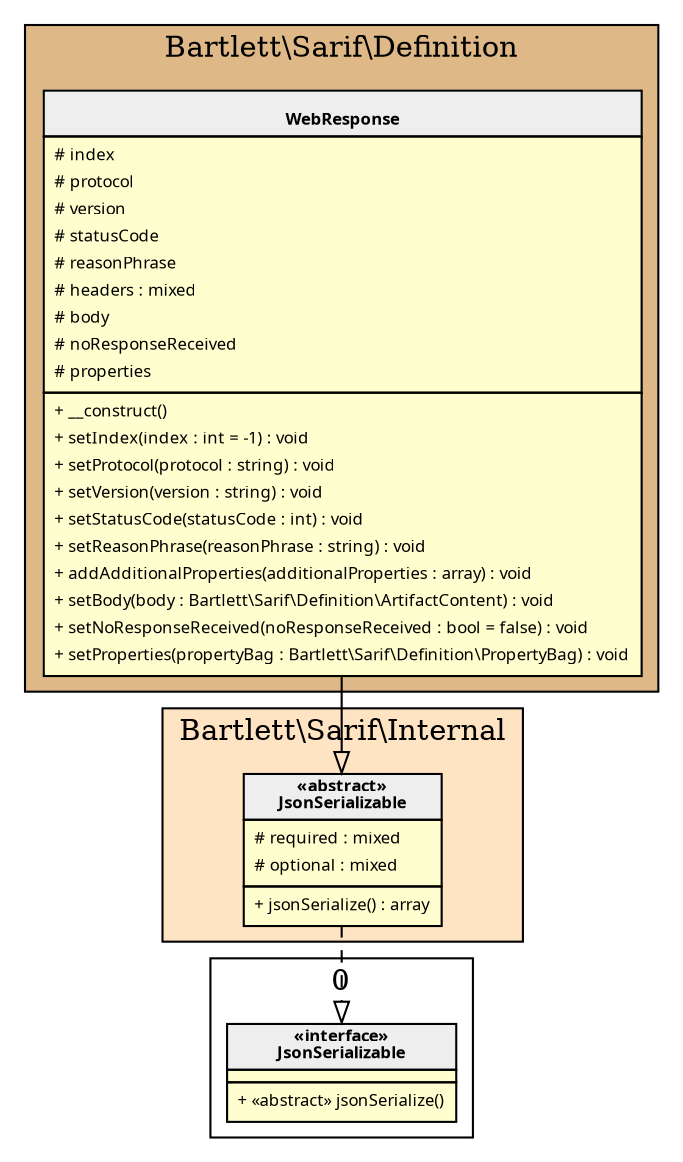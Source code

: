 digraph {
  graph [name="G" overlap="false" rankdir="TB" bgcolor="transparent"]
  node [fontname="Verdana" fontsize=8 shape="none" margin=0 fillcolor="#FEFECE" style="filled"]
  edge [fontname="Verdana" fontsize=8]
  subgraph cluster_0 {
    graph [bgcolor="BurlyWood"]
    label = "Bartlett\\Sarif\\Definition"
    "Bartlett\\Sarif\\Definition\\WebResponse" [shape="none" label=<
<table cellspacing="0" border="0" cellborder="1">
    <tr><td bgcolor="#eeeeee"><b><br/>WebResponse</b></td></tr>
    <tr><td><table border="0" cellspacing="0" cellpadding="2">
    <tr><td align="left"># index</td></tr>
    <tr><td align="left"># protocol</td></tr>
    <tr><td align="left"># version</td></tr>
    <tr><td align="left"># statusCode</td></tr>
    <tr><td align="left"># reasonPhrase</td></tr>
    <tr><td align="left"># headers : mixed</td></tr>
    <tr><td align="left"># body</td></tr>
    <tr><td align="left"># noResponseReceived</td></tr>
    <tr><td align="left"># properties</td></tr>
</table></td></tr>
    <tr><td><table border="0" cellspacing="0" cellpadding="2">
    <tr><td align="left">+ __construct()</td></tr>
    <tr><td align="left">+ setIndex(index : int = -1) : void</td></tr>
    <tr><td align="left">+ setProtocol(protocol : string) : void</td></tr>
    <tr><td align="left">+ setVersion(version : string) : void</td></tr>
    <tr><td align="left">+ setStatusCode(statusCode : int) : void</td></tr>
    <tr><td align="left">+ setReasonPhrase(reasonPhrase : string) : void</td></tr>
    <tr><td align="left">+ addAdditionalProperties(additionalProperties : array) : void</td></tr>
    <tr><td align="left">+ setBody(body : Bartlett\\Sarif\\Definition\\ArtifactContent) : void</td></tr>
    <tr><td align="left">+ setNoResponseReceived(noResponseReceived : bool = false) : void</td></tr>
    <tr><td align="left">+ setProperties(propertyBag : Bartlett\\Sarif\\Definition\\PropertyBag) : void</td></tr>
</table></td></tr>
</table>>]
  }
  subgraph cluster_1 {
    graph [bgcolor="Bisque"]
    label = "Bartlett\\Sarif\\Internal"
    "Bartlett\\Sarif\\Internal\\JsonSerializable" [shape="none" label=<
<table cellspacing="0" border="0" cellborder="1">
    <tr><td bgcolor="#eeeeee"><b>«abstract»<br/>JsonSerializable</b></td></tr>
    <tr><td><table border="0" cellspacing="0" cellpadding="2">
    <tr><td align="left"># required : mixed</td></tr>
    <tr><td align="left"># optional : mixed</td></tr>
</table></td></tr>
    <tr><td><table border="0" cellspacing="0" cellpadding="2">
    <tr><td align="left">+ jsonSerialize() : array</td></tr>
</table></td></tr>
</table>>]
  }
  subgraph cluster_2 {
    label = 0
    "JsonSerializable" [shape="none" label=<
<table cellspacing="0" border="0" cellborder="1">
    <tr><td bgcolor="#eeeeee"><b>«interface»<br/>JsonSerializable</b></td></tr>
    <tr><td></td></tr>
    <tr><td><table border="0" cellspacing="0" cellpadding="2">
    <tr><td align="left">+ «abstract» jsonSerialize()</td></tr>
</table></td></tr>
</table>>]
  }
  "Bartlett\\Sarif\\Internal\\JsonSerializable" -> "JsonSerializable" [arrowhead="empty" style="dashed"]
  "Bartlett\\Sarif\\Definition\\WebResponse" -> "Bartlett\\Sarif\\Internal\\JsonSerializable" [arrowhead="empty" style="filled"]
}
